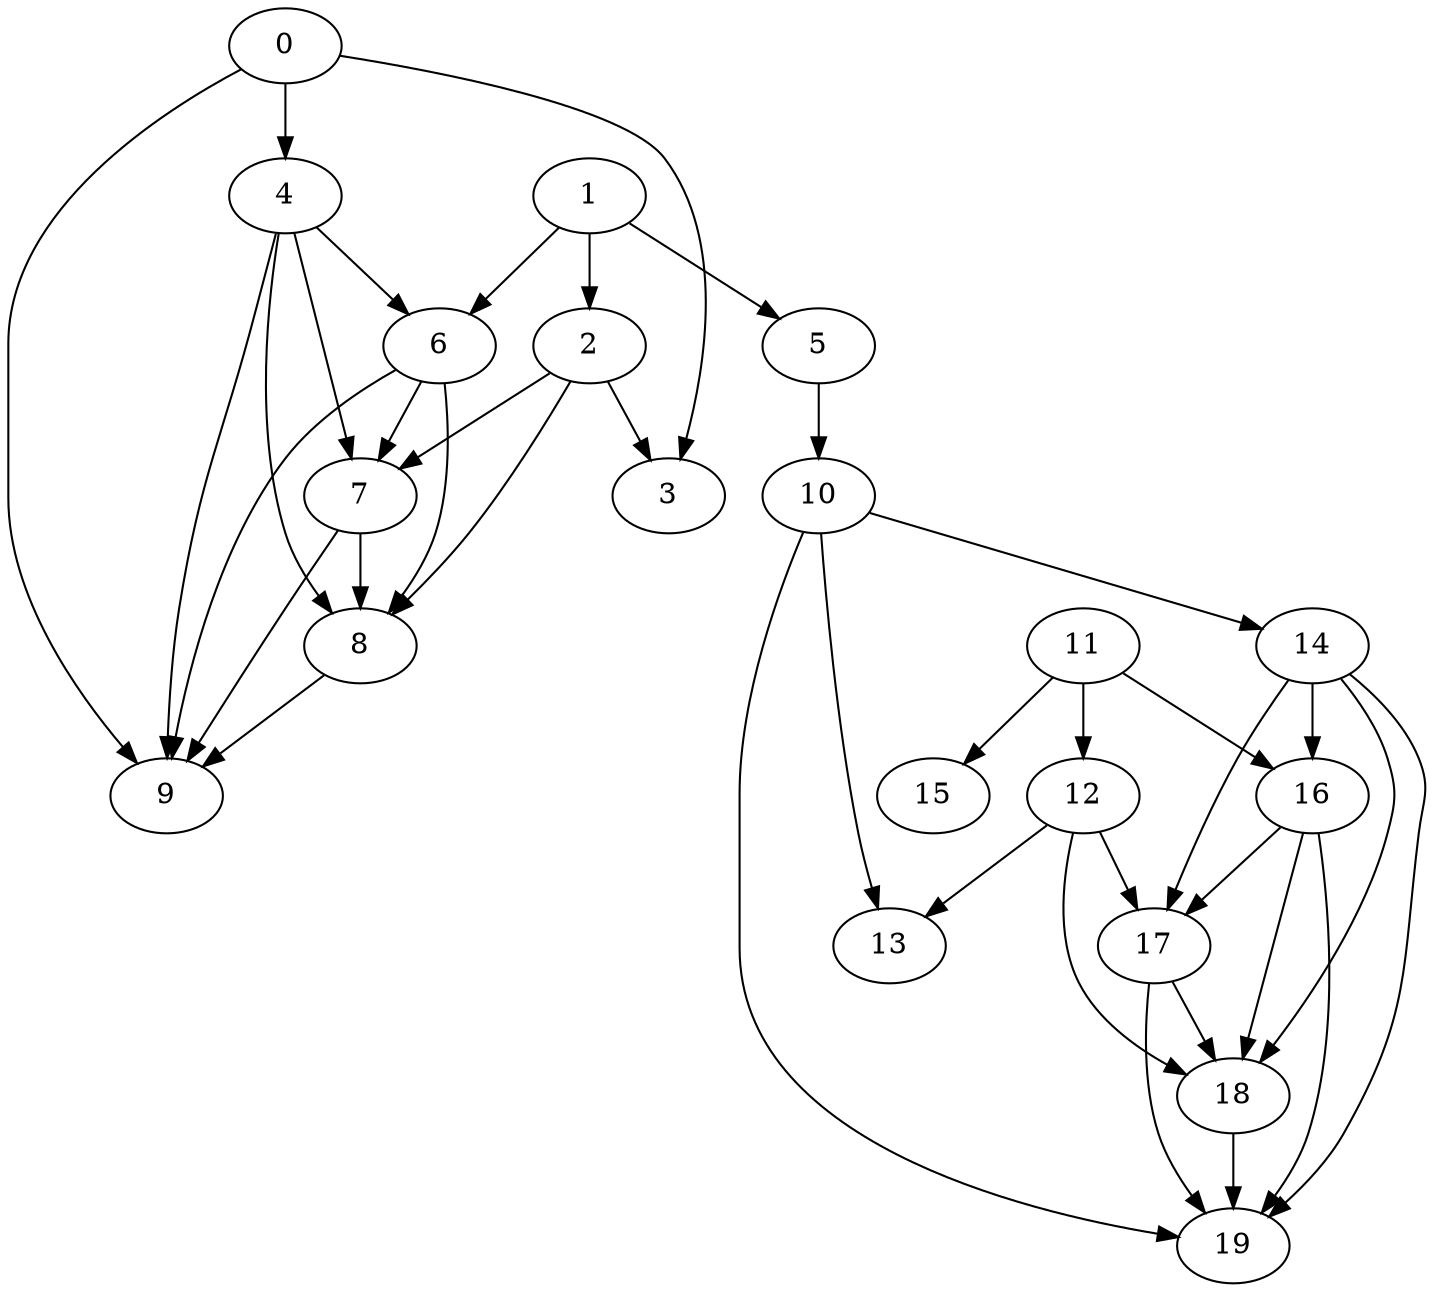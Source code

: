 digraph "Random_Nodes_10_Density_1.90_CCR_10.00_WeightType_Random" {
	graph [CCR=10.0,
		Density=1.9,
		"No of edges"=19,
		"No of nodes"=10,
		"Node concurrency"=-1,
		"Total sequential time"=63
	];
	0	 [Weight=6];
	3	 [Weight=10];
	0 -> 3	 [Weight=34];
	4	 [Weight=3];
	0 -> 4	 [Weight=24];
	9	 [Weight=8];
	0 -> 9	 [Weight=44];
	1	 [Weight=5];
	2	 [Weight=5];
	1 -> 2	 [Weight=48];
	5	 [Weight=7];
	1 -> 5	 [Weight=19];
	6	 [Weight=8];
	1 -> 6	 [Weight=39];
	2 -> 3	 [Weight=10];
	7	 [Weight=3];
	2 -> 7	 [Weight=48];
	8	 [Weight=8];
	2 -> 8	 [Weight=48];
	4 -> 6	 [Weight=10];
	4 -> 7	 [Weight=48];
	4 -> 8	 [Weight=48];
	4 -> 9	 [Weight=39];
	6 -> 7	 [Weight=15];
	6 -> 8	 [Weight=39];
	6 -> 9	 [Weight=29];
	7 -> 8	 [Weight=15];
	7 -> 9	 [Weight=34];
	8 -> 9	 [Weight=39];
	graph [CCR=10.0,
		Density=1.9,
		"No of edges"=19,
		"No of nodes"=10,
		"Node concurrency"=-1,
		"Total sequential time"=63
	];
	10	 [Weight=6];
	5 -> 10	 [Weight=34];
	13	 [Weight=10];
	10 -> 13	 [Weight=34];
	14	 [Weight=3];
	10 -> 14	 [Weight=24];
	19	 [Weight=8];
	10 -> 19	 [Weight=44];
	11	 [Weight=5];
	12	 [Weight=5];
	11 -> 12	 [Weight=48];
	15	 [Weight=7];
	11 -> 15	 [Weight=19];
	16	 [Weight=8];
	11 -> 16	 [Weight=39];
	12 -> 13	 [Weight=10];
	17	 [Weight=3];
	12 -> 17	 [Weight=48];
	18	 [Weight=8];
	12 -> 18	 [Weight=48];
	14 -> 16	 [Weight=10];
	14 -> 17	 [Weight=48];
	14 -> 18	 [Weight=48];
	14 -> 19	 [Weight=39];
	16 -> 17	 [Weight=15];
	16 -> 18	 [Weight=39];
	16 -> 19	 [Weight=29];
	17 -> 18	 [Weight=15];
	17 -> 19	 [Weight=34];
	18 -> 19	 [Weight=39];

}
